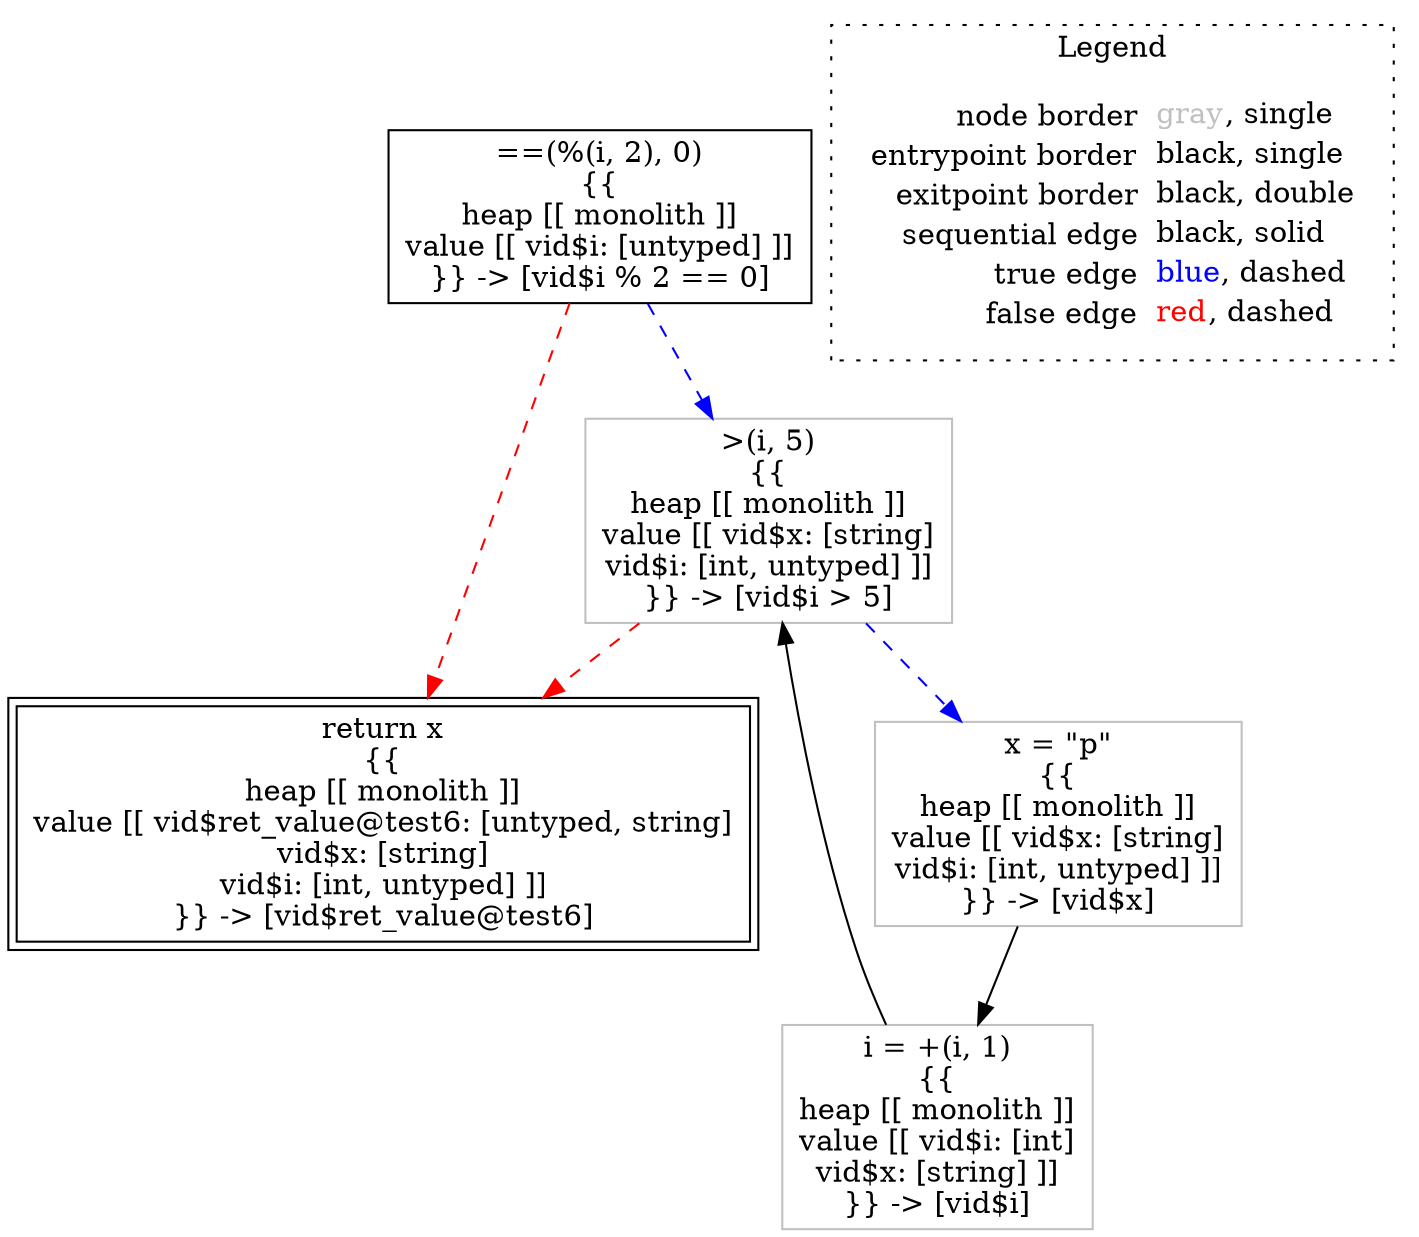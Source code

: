 digraph {
	"node0" [shape="rect",color="black",label=<==(%(i, 2), 0)<BR/>{{<BR/>heap [[ monolith ]]<BR/>value [[ vid$i: [untyped] ]]<BR/>}} -&gt; [vid$i % 2 == 0]>];
	"node1" [shape="rect",color="black",peripheries="2",label=<return x<BR/>{{<BR/>heap [[ monolith ]]<BR/>value [[ vid$ret_value@test6: [untyped, string]<BR/>vid$x: [string]<BR/>vid$i: [int, untyped] ]]<BR/>}} -&gt; [vid$ret_value@test6]>];
	"node2" [shape="rect",color="gray",label=<x = &quot;p&quot;<BR/>{{<BR/>heap [[ monolith ]]<BR/>value [[ vid$x: [string]<BR/>vid$i: [int, untyped] ]]<BR/>}} -&gt; [vid$x]>];
	"node3" [shape="rect",color="gray",label=<i = +(i, 1)<BR/>{{<BR/>heap [[ monolith ]]<BR/>value [[ vid$i: [int]<BR/>vid$x: [string] ]]<BR/>}} -&gt; [vid$i]>];
	"node4" [shape="rect",color="gray",label=<&gt;(i, 5)<BR/>{{<BR/>heap [[ monolith ]]<BR/>value [[ vid$x: [string]<BR/>vid$i: [int, untyped] ]]<BR/>}} -&gt; [vid$i &gt; 5]>];
	"node2" -> "node3" [color="black"];
	"node3" -> "node4" [color="black"];
	"node4" -> "node1" [color="red",style="dashed"];
	"node4" -> "node2" [color="blue",style="dashed"];
	"node0" -> "node1" [color="red",style="dashed"];
	"node0" -> "node4" [color="blue",style="dashed"];
subgraph cluster_legend {
	label="Legend";
	style=dotted;
	node [shape=plaintext];
	"legend" [label=<<table border="0" cellpadding="2" cellspacing="0" cellborder="0"><tr><td align="right">node border&nbsp;</td><td align="left"><font color="gray">gray</font>, single</td></tr><tr><td align="right">entrypoint border&nbsp;</td><td align="left"><font color="black">black</font>, single</td></tr><tr><td align="right">exitpoint border&nbsp;</td><td align="left"><font color="black">black</font>, double</td></tr><tr><td align="right">sequential edge&nbsp;</td><td align="left"><font color="black">black</font>, solid</td></tr><tr><td align="right">true edge&nbsp;</td><td align="left"><font color="blue">blue</font>, dashed</td></tr><tr><td align="right">false edge&nbsp;</td><td align="left"><font color="red">red</font>, dashed</td></tr></table>>];
}

}

